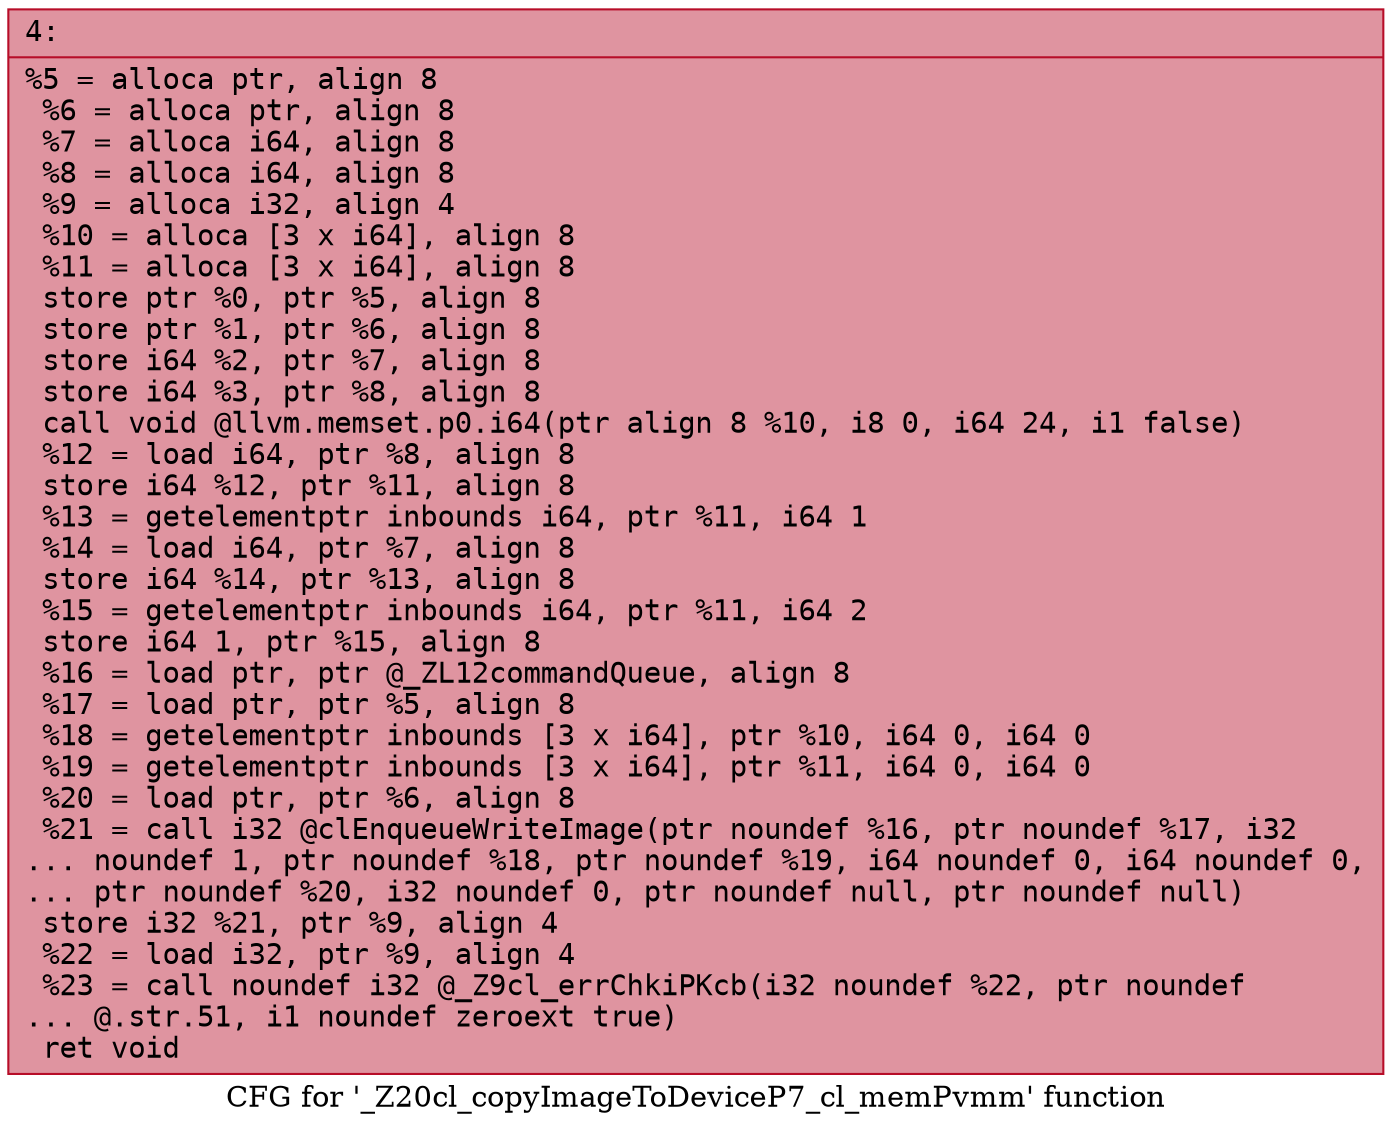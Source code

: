 digraph "CFG for '_Z20cl_copyImageToDeviceP7_cl_memPvmm' function" {
	label="CFG for '_Z20cl_copyImageToDeviceP7_cl_memPvmm' function";

	Node0x60000035db80 [shape=record,color="#b70d28ff", style=filled, fillcolor="#b70d2870" fontname="Courier",label="{4:\l|  %5 = alloca ptr, align 8\l  %6 = alloca ptr, align 8\l  %7 = alloca i64, align 8\l  %8 = alloca i64, align 8\l  %9 = alloca i32, align 4\l  %10 = alloca [3 x i64], align 8\l  %11 = alloca [3 x i64], align 8\l  store ptr %0, ptr %5, align 8\l  store ptr %1, ptr %6, align 8\l  store i64 %2, ptr %7, align 8\l  store i64 %3, ptr %8, align 8\l  call void @llvm.memset.p0.i64(ptr align 8 %10, i8 0, i64 24, i1 false)\l  %12 = load i64, ptr %8, align 8\l  store i64 %12, ptr %11, align 8\l  %13 = getelementptr inbounds i64, ptr %11, i64 1\l  %14 = load i64, ptr %7, align 8\l  store i64 %14, ptr %13, align 8\l  %15 = getelementptr inbounds i64, ptr %11, i64 2\l  store i64 1, ptr %15, align 8\l  %16 = load ptr, ptr @_ZL12commandQueue, align 8\l  %17 = load ptr, ptr %5, align 8\l  %18 = getelementptr inbounds [3 x i64], ptr %10, i64 0, i64 0\l  %19 = getelementptr inbounds [3 x i64], ptr %11, i64 0, i64 0\l  %20 = load ptr, ptr %6, align 8\l  %21 = call i32 @clEnqueueWriteImage(ptr noundef %16, ptr noundef %17, i32\l... noundef 1, ptr noundef %18, ptr noundef %19, i64 noundef 0, i64 noundef 0,\l... ptr noundef %20, i32 noundef 0, ptr noundef null, ptr noundef null)\l  store i32 %21, ptr %9, align 4\l  %22 = load i32, ptr %9, align 4\l  %23 = call noundef i32 @_Z9cl_errChkiPKcb(i32 noundef %22, ptr noundef\l... @.str.51, i1 noundef zeroext true)\l  ret void\l}"];
}
